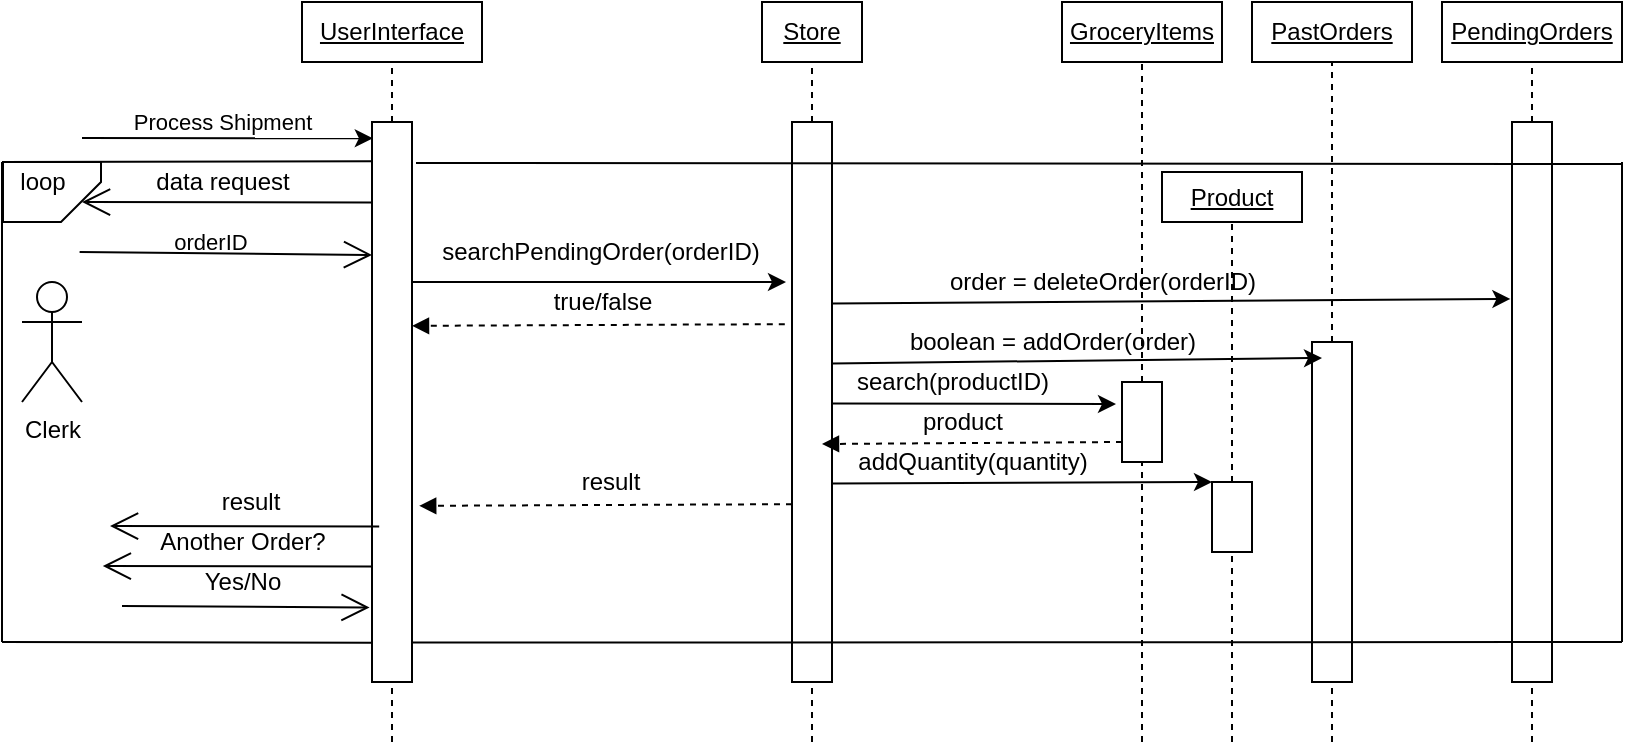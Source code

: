 <mxfile version="14.4.3" type="device"><diagram id="D5kV61fKvVQCKfypHPuU" name="Page-1"><mxGraphModel dx="509" dy="599" grid="1" gridSize="10" guides="1" tooltips="1" connect="1" arrows="1" fold="1" page="1" pageScale="1" pageWidth="850" pageHeight="1100" math="0" shadow="0"><root><mxCell id="0"/><mxCell id="1" parent="0"/><mxCell id="s387Du4q6Iaha0Bj0tpN-1" value="&lt;u&gt;UserInterface&lt;/u&gt;" style="rounded=0;whiteSpace=wrap;html=1;" parent="1" vertex="1"><mxGeometry x="170" y="40" width="90" height="30" as="geometry"/></mxCell><mxCell id="9oll0VTFof09vg2qlnQu-1" value="&lt;u&gt;Store&lt;/u&gt;" style="rounded=0;whiteSpace=wrap;html=1;" parent="1" vertex="1"><mxGeometry x="400" y="40" width="50" height="30" as="geometry"/></mxCell><mxCell id="9oll0VTFof09vg2qlnQu-2" value="&lt;u&gt;PendingOrders&lt;/u&gt;" style="rounded=0;whiteSpace=wrap;html=1;" parent="1" vertex="1"><mxGeometry x="740" y="40" width="90" height="30" as="geometry"/></mxCell><mxCell id="9oll0VTFof09vg2qlnQu-4" value="" style="rounded=0;whiteSpace=wrap;html=1;" parent="1" vertex="1"><mxGeometry x="205" y="100" width="20" height="280" as="geometry"/></mxCell><mxCell id="9oll0VTFof09vg2qlnQu-5" value="" style="endArrow=none;dashed=1;html=1;entryX=0.5;entryY=1;entryDx=0;entryDy=0;exitX=0.5;exitY=0;exitDx=0;exitDy=0;" parent="1" source="9oll0VTFof09vg2qlnQu-4" target="s387Du4q6Iaha0Bj0tpN-1" edge="1"><mxGeometry width="50" height="50" relative="1" as="geometry"><mxPoint x="250" y="300" as="sourcePoint"/><mxPoint x="300" y="250" as="targetPoint"/></mxGeometry></mxCell><mxCell id="9oll0VTFof09vg2qlnQu-6" value="" style="endArrow=none;dashed=1;html=1;entryX=0.5;entryY=1;entryDx=0;entryDy=0;" parent="1" target="9oll0VTFof09vg2qlnQu-4" edge="1"><mxGeometry width="50" height="50" relative="1" as="geometry"><mxPoint x="215" y="410" as="sourcePoint"/><mxPoint x="300" y="250" as="targetPoint"/></mxGeometry></mxCell><mxCell id="9oll0VTFof09vg2qlnQu-7" value="Clerk" style="shape=umlActor;verticalLabelPosition=bottom;verticalAlign=top;html=1;outlineConnect=0;" parent="1" vertex="1"><mxGeometry x="30" y="180" width="30" height="60" as="geometry"/></mxCell><mxCell id="9oll0VTFof09vg2qlnQu-12" value="&lt;span style=&quot;font-size: 11px ; background-color: rgb(255 , 255 , 255)&quot;&gt;orderID&lt;/span&gt;" style="text;html=1;align=center;verticalAlign=middle;resizable=0;points=[];autosize=1;" parent="1" vertex="1"><mxGeometry x="98.8" y="150" width="50" height="20" as="geometry"/></mxCell><mxCell id="9oll0VTFof09vg2qlnQu-13" value="" style="endArrow=open;endFill=1;endSize=12;html=1;entryX=0.06;entryY=0.291;entryDx=0;entryDy=0;entryPerimeter=0;" parent="1" edge="1"><mxGeometry width="160" relative="1" as="geometry"><mxPoint x="58.8" y="165" as="sourcePoint"/><mxPoint x="205.0" y="166.48" as="targetPoint"/></mxGeometry></mxCell><mxCell id="9oll0VTFof09vg2qlnQu-15" value="" style="rounded=0;whiteSpace=wrap;html=1;" parent="1" vertex="1"><mxGeometry x="415" y="100" width="20" height="280" as="geometry"/></mxCell><mxCell id="9oll0VTFof09vg2qlnQu-16" value="" style="endArrow=none;dashed=1;html=1;entryX=0.5;entryY=1;entryDx=0;entryDy=0;exitX=0.5;exitY=0;exitDx=0;exitDy=0;" parent="1" source="9oll0VTFof09vg2qlnQu-15" edge="1"><mxGeometry width="50" height="50" relative="1" as="geometry"><mxPoint x="460" y="300" as="sourcePoint"/><mxPoint x="425" y="70" as="targetPoint"/></mxGeometry></mxCell><mxCell id="9oll0VTFof09vg2qlnQu-17" value="" style="endArrow=none;dashed=1;html=1;entryX=0.5;entryY=1;entryDx=0;entryDy=0;" parent="1" target="9oll0VTFof09vg2qlnQu-15" edge="1"><mxGeometry width="50" height="50" relative="1" as="geometry"><mxPoint x="425" y="410" as="sourcePoint"/><mxPoint x="510" y="250" as="targetPoint"/></mxGeometry></mxCell><mxCell id="9oll0VTFof09vg2qlnQu-18" value="" style="endArrow=classic;html=1;" parent="1" edge="1"><mxGeometry width="50" height="50" relative="1" as="geometry"><mxPoint x="225" y="180" as="sourcePoint"/><mxPoint x="412" y="180" as="targetPoint"/></mxGeometry></mxCell><mxCell id="9oll0VTFof09vg2qlnQu-19" value="searchPendingOrder(orderID)&lt;span style=&quot;font-size: 11px ; background-color: rgb(255 , 255 , 255)&quot;&gt;&lt;br&gt;&lt;/span&gt;" style="text;html=1;align=center;verticalAlign=middle;resizable=0;points=[];autosize=1;" parent="1" vertex="1"><mxGeometry x="234" y="155" width="170" height="20" as="geometry"/></mxCell><mxCell id="9oll0VTFof09vg2qlnQu-20" value="" style="rounded=0;whiteSpace=wrap;html=1;" parent="1" vertex="1"><mxGeometry x="775" y="100" width="20" height="280" as="geometry"/></mxCell><mxCell id="9oll0VTFof09vg2qlnQu-21" value="" style="endArrow=none;dashed=1;html=1;entryX=0.5;entryY=1;entryDx=0;entryDy=0;exitX=0.5;exitY=0;exitDx=0;exitDy=0;" parent="1" source="9oll0VTFof09vg2qlnQu-20" edge="1"><mxGeometry width="50" height="50" relative="1" as="geometry"><mxPoint x="820" y="300" as="sourcePoint"/><mxPoint x="785" y="70" as="targetPoint"/></mxGeometry></mxCell><mxCell id="9oll0VTFof09vg2qlnQu-22" value="" style="endArrow=none;dashed=1;html=1;entryX=0.5;entryY=1;entryDx=0;entryDy=0;" parent="1" target="9oll0VTFof09vg2qlnQu-20" edge="1"><mxGeometry width="50" height="50" relative="1" as="geometry"><mxPoint x="785" y="410" as="sourcePoint"/><mxPoint x="870" y="250" as="targetPoint"/></mxGeometry></mxCell><mxCell id="9oll0VTFof09vg2qlnQu-34" value="" style="html=1;verticalAlign=bottom;labelBackgroundColor=none;endArrow=block;endFill=1;dashed=1;exitX=-0.2;exitY=0.611;exitDx=0;exitDy=0;exitPerimeter=0;entryX=0.98;entryY=0.614;entryDx=0;entryDy=0;entryPerimeter=0;" parent="1" edge="1"><mxGeometry width="160" relative="1" as="geometry"><mxPoint x="415" y="291.08" as="sourcePoint"/><mxPoint x="228.6" y="291.92" as="targetPoint"/></mxGeometry></mxCell><mxCell id="9oll0VTFof09vg2qlnQu-35" value="result" style="text;html=1;align=center;verticalAlign=middle;resizable=0;points=[];autosize=1;" parent="1" vertex="1"><mxGeometry x="299" y="270" width="50" height="20" as="geometry"/></mxCell><mxCell id="9oll0VTFof09vg2qlnQu-36" value="" style="endArrow=open;endFill=1;endSize=12;html=1;exitX=-0.02;exitY=0.651;exitDx=0;exitDy=0;exitPerimeter=0;" parent="1" edge="1"><mxGeometry width="160" relative="1" as="geometry"><mxPoint x="208.6" y="302.28" as="sourcePoint"/><mxPoint x="74" y="302" as="targetPoint"/></mxGeometry></mxCell><mxCell id="9oll0VTFof09vg2qlnQu-37" value="result" style="text;html=1;align=center;verticalAlign=middle;resizable=0;points=[];autosize=1;" parent="1" vertex="1"><mxGeometry x="119" y="280" width="50" height="20" as="geometry"/></mxCell><mxCell id="9oll0VTFof09vg2qlnQu-38" value="" style="endArrow=open;endFill=1;endSize=12;html=1;exitX=-0.02;exitY=0.651;exitDx=0;exitDy=0;exitPerimeter=0;" parent="1" edge="1"><mxGeometry width="160" relative="1" as="geometry"><mxPoint x="205.0" y="140.28" as="sourcePoint"/><mxPoint x="60" y="140" as="targetPoint"/></mxGeometry></mxCell><mxCell id="9oll0VTFof09vg2qlnQu-39" value="data request" style="text;html=1;align=center;verticalAlign=middle;resizable=0;points=[];autosize=1;" parent="1" vertex="1"><mxGeometry x="90" y="120" width="80" height="20" as="geometry"/></mxCell><mxCell id="9oll0VTFof09vg2qlnQu-40" value="" style="endArrow=classic;html=1;entryX=0.02;entryY=0.029;entryDx=0;entryDy=0;entryPerimeter=0;" parent="1" target="9oll0VTFof09vg2qlnQu-4" edge="1"><mxGeometry width="50" height="50" relative="1" as="geometry"><mxPoint x="60" y="108" as="sourcePoint"/><mxPoint x="260" y="190" as="targetPoint"/></mxGeometry></mxCell><mxCell id="9oll0VTFof09vg2qlnQu-41" value="&lt;span style=&quot;font-size: 11px ; background-color: rgb(255 , 255 , 255)&quot;&gt;Process Shipment&lt;/span&gt;" style="text;html=1;align=center;verticalAlign=middle;resizable=0;points=[];autosize=1;" parent="1" vertex="1"><mxGeometry x="75" y="90" width="110" height="20" as="geometry"/></mxCell><mxCell id="874wy22U7uvLE799V00Y-1" value="" style="html=1;verticalAlign=bottom;labelBackgroundColor=none;endArrow=block;endFill=1;dashed=1;exitX=-0.2;exitY=0.611;exitDx=0;exitDy=0;exitPerimeter=0;entryX=0.98;entryY=0.614;entryDx=0;entryDy=0;entryPerimeter=0;" edge="1" parent="1"><mxGeometry width="160" relative="1" as="geometry"><mxPoint x="411.4" y="201.08" as="sourcePoint"/><mxPoint x="225.0" y="201.92" as="targetPoint"/></mxGeometry></mxCell><mxCell id="874wy22U7uvLE799V00Y-2" value="true/false" style="text;html=1;align=center;verticalAlign=middle;resizable=0;points=[];autosize=1;" vertex="1" parent="1"><mxGeometry x="285.4" y="180" width="70" height="20" as="geometry"/></mxCell><mxCell id="874wy22U7uvLE799V00Y-3" value="&lt;u&gt;PastOrders&lt;/u&gt;" style="rounded=0;whiteSpace=wrap;html=1;" vertex="1" parent="1"><mxGeometry x="645" y="40" width="80" height="30" as="geometry"/></mxCell><mxCell id="874wy22U7uvLE799V00Y-4" value="" style="rounded=0;whiteSpace=wrap;html=1;" vertex="1" parent="1"><mxGeometry x="675" y="210" width="20" height="170" as="geometry"/></mxCell><mxCell id="874wy22U7uvLE799V00Y-5" value="" style="endArrow=none;dashed=1;html=1;entryX=0.5;entryY=1;entryDx=0;entryDy=0;exitX=0.5;exitY=0;exitDx=0;exitDy=0;" edge="1" parent="1" source="874wy22U7uvLE799V00Y-4"><mxGeometry width="50" height="50" relative="1" as="geometry"><mxPoint x="720" y="300" as="sourcePoint"/><mxPoint x="685" y="70" as="targetPoint"/></mxGeometry></mxCell><mxCell id="874wy22U7uvLE799V00Y-6" value="" style="endArrow=none;dashed=1;html=1;entryX=0.5;entryY=1;entryDx=0;entryDy=0;" edge="1" parent="1" target="874wy22U7uvLE799V00Y-4"><mxGeometry width="50" height="50" relative="1" as="geometry"><mxPoint x="685" y="410" as="sourcePoint"/><mxPoint x="770" y="250" as="targetPoint"/></mxGeometry></mxCell><mxCell id="874wy22U7uvLE799V00Y-7" value="" style="endArrow=classic;html=1;exitX=0.96;exitY=0.574;exitDx=0;exitDy=0;exitPerimeter=0;entryX=-0.04;entryY=0.316;entryDx=0;entryDy=0;entryPerimeter=0;" edge="1" parent="1"><mxGeometry width="50" height="50" relative="1" as="geometry"><mxPoint x="435" y="190.72" as="sourcePoint"/><mxPoint x="774.2" y="188.48" as="targetPoint"/></mxGeometry></mxCell><mxCell id="874wy22U7uvLE799V00Y-8" value="order = deleteOrder(orderID)" style="text;html=1;align=center;verticalAlign=middle;resizable=0;points=[];autosize=1;" vertex="1" parent="1"><mxGeometry x="484.8" y="170" width="170" height="20" as="geometry"/></mxCell><mxCell id="874wy22U7uvLE799V00Y-9" value="" style="endArrow=classic;html=1;exitX=0.96;exitY=0.574;exitDx=0;exitDy=0;exitPerimeter=0;entryX=0.25;entryY=0.047;entryDx=0;entryDy=0;entryPerimeter=0;" edge="1" parent="1" target="874wy22U7uvLE799V00Y-4"><mxGeometry width="50" height="50" relative="1" as="geometry"><mxPoint x="435" y="220.72" as="sourcePoint"/><mxPoint x="670" y="218" as="targetPoint"/></mxGeometry></mxCell><mxCell id="874wy22U7uvLE799V00Y-10" value="boolean = addOrder(order)" style="text;html=1;align=center;verticalAlign=middle;resizable=0;points=[];autosize=1;" vertex="1" parent="1"><mxGeometry x="465" y="200" width="160" height="20" as="geometry"/></mxCell><mxCell id="874wy22U7uvLE799V00Y-11" value="&lt;u&gt;GroceryItems&lt;/u&gt;" style="rounded=0;whiteSpace=wrap;html=1;" vertex="1" parent="1"><mxGeometry x="550" y="40" width="80" height="30" as="geometry"/></mxCell><mxCell id="874wy22U7uvLE799V00Y-12" value="" style="rounded=0;whiteSpace=wrap;html=1;" vertex="1" parent="1"><mxGeometry x="580" y="230" width="20" height="40" as="geometry"/></mxCell><mxCell id="874wy22U7uvLE799V00Y-13" value="" style="endArrow=none;dashed=1;html=1;entryX=0.5;entryY=1;entryDx=0;entryDy=0;exitX=0.5;exitY=0;exitDx=0;exitDy=0;" edge="1" parent="1" source="874wy22U7uvLE799V00Y-12"><mxGeometry width="50" height="50" relative="1" as="geometry"><mxPoint x="625" y="300" as="sourcePoint"/><mxPoint x="590" y="70" as="targetPoint"/></mxGeometry></mxCell><mxCell id="874wy22U7uvLE799V00Y-14" value="" style="endArrow=none;dashed=1;html=1;entryX=0.5;entryY=1;entryDx=0;entryDy=0;" edge="1" parent="1" target="874wy22U7uvLE799V00Y-12"><mxGeometry width="50" height="50" relative="1" as="geometry"><mxPoint x="590" y="410" as="sourcePoint"/><mxPoint x="675" y="250" as="targetPoint"/></mxGeometry></mxCell><mxCell id="874wy22U7uvLE799V00Y-17" value="" style="endArrow=classic;html=1;exitX=0.96;exitY=0.574;exitDx=0;exitDy=0;exitPerimeter=0;" edge="1" parent="1"><mxGeometry width="50" height="50" relative="1" as="geometry"><mxPoint x="435" y="240.72" as="sourcePoint"/><mxPoint x="577" y="241" as="targetPoint"/></mxGeometry></mxCell><mxCell id="874wy22U7uvLE799V00Y-18" value="search(productID)" style="text;html=1;align=center;verticalAlign=middle;resizable=0;points=[];autosize=1;" vertex="1" parent="1"><mxGeometry x="440" y="220" width="110" height="20" as="geometry"/></mxCell><mxCell id="874wy22U7uvLE799V00Y-21" value="" style="html=1;verticalAlign=bottom;labelBackgroundColor=none;endArrow=block;endFill=1;dashed=1;exitX=-0.2;exitY=0.611;exitDx=0;exitDy=0;exitPerimeter=0;entryX=0.75;entryY=0.575;entryDx=0;entryDy=0;entryPerimeter=0;" edge="1" parent="1" target="9oll0VTFof09vg2qlnQu-15"><mxGeometry width="160" relative="1" as="geometry"><mxPoint x="580" y="260.0" as="sourcePoint"/><mxPoint x="440" y="261" as="targetPoint"/></mxGeometry></mxCell><mxCell id="874wy22U7uvLE799V00Y-22" value="product" style="text;html=1;align=center;verticalAlign=middle;resizable=0;points=[];autosize=1;" vertex="1" parent="1"><mxGeometry x="470" y="240" width="60" height="20" as="geometry"/></mxCell><mxCell id="874wy22U7uvLE799V00Y-24" value="&lt;u&gt;Product&lt;/u&gt;" style="rounded=0;whiteSpace=wrap;html=1;" vertex="1" parent="1"><mxGeometry x="600" y="125" width="70" height="25" as="geometry"/></mxCell><mxCell id="874wy22U7uvLE799V00Y-25" value="" style="rounded=0;whiteSpace=wrap;html=1;" vertex="1" parent="1"><mxGeometry x="625" y="280" width="20" height="35" as="geometry"/></mxCell><mxCell id="874wy22U7uvLE799V00Y-26" value="" style="endArrow=none;dashed=1;html=1;entryX=0.5;entryY=1;entryDx=0;entryDy=0;exitX=0.5;exitY=0;exitDx=0;exitDy=0;" edge="1" parent="1" source="874wy22U7uvLE799V00Y-25" target="874wy22U7uvLE799V00Y-24"><mxGeometry width="50" height="50" relative="1" as="geometry"><mxPoint x="540" y="300" as="sourcePoint"/><mxPoint x="505" y="70" as="targetPoint"/></mxGeometry></mxCell><mxCell id="874wy22U7uvLE799V00Y-27" value="" style="endArrow=none;dashed=1;html=1;entryX=0.5;entryY=1;entryDx=0;entryDy=0;" edge="1" parent="1" target="874wy22U7uvLE799V00Y-25"><mxGeometry width="50" height="50" relative="1" as="geometry"><mxPoint x="635" y="410" as="sourcePoint"/><mxPoint x="590" y="250" as="targetPoint"/></mxGeometry></mxCell><mxCell id="874wy22U7uvLE799V00Y-28" value="" style="endArrow=classic;html=1;exitX=0.96;exitY=0.574;exitDx=0;exitDy=0;exitPerimeter=0;entryX=0;entryY=0;entryDx=0;entryDy=0;" edge="1" parent="1" target="874wy22U7uvLE799V00Y-25"><mxGeometry width="50" height="50" relative="1" as="geometry"><mxPoint x="435" y="280.72" as="sourcePoint"/><mxPoint x="577" y="281" as="targetPoint"/></mxGeometry></mxCell><mxCell id="874wy22U7uvLE799V00Y-29" value="addQuantity(quantity)" style="text;html=1;align=center;verticalAlign=middle;resizable=0;points=[];autosize=1;" vertex="1" parent="1"><mxGeometry x="440" y="260" width="130" height="20" as="geometry"/></mxCell><mxCell id="874wy22U7uvLE799V00Y-30" value="" style="endArrow=open;endFill=1;endSize=12;html=1;exitX=-0.02;exitY=0.651;exitDx=0;exitDy=0;exitPerimeter=0;" edge="1" parent="1"><mxGeometry width="160" relative="1" as="geometry"><mxPoint x="205.0" y="322.28" as="sourcePoint"/><mxPoint x="70.4" y="322" as="targetPoint"/></mxGeometry></mxCell><mxCell id="874wy22U7uvLE799V00Y-31" value="Another Order?" style="text;html=1;align=center;verticalAlign=middle;resizable=0;points=[];autosize=1;" vertex="1" parent="1"><mxGeometry x="90" y="300" width="100" height="20" as="geometry"/></mxCell><mxCell id="874wy22U7uvLE799V00Y-32" value="" style="endArrow=open;endFill=1;endSize=12;html=1;entryX=-0.06;entryY=0.867;entryDx=0;entryDy=0;entryPerimeter=0;" edge="1" parent="1" target="9oll0VTFof09vg2qlnQu-4"><mxGeometry width="160" relative="1" as="geometry"><mxPoint x="80" y="342" as="sourcePoint"/><mxPoint x="180" y="370" as="targetPoint"/></mxGeometry></mxCell><mxCell id="874wy22U7uvLE799V00Y-33" value="Yes/No" style="text;html=1;align=center;verticalAlign=middle;resizable=0;points=[];autosize=1;" vertex="1" parent="1"><mxGeometry x="115" y="320" width="50" height="20" as="geometry"/></mxCell><mxCell id="874wy22U7uvLE799V00Y-34" value="" style="endArrow=none;html=1;" edge="1" parent="1"><mxGeometry width="50" height="50" relative="1" as="geometry"><mxPoint x="20" y="360" as="sourcePoint"/><mxPoint x="20" y="120" as="targetPoint"/></mxGeometry></mxCell><mxCell id="874wy22U7uvLE799V00Y-35" value="" style="endArrow=none;html=1;entryX=-0.02;entryY=0.07;entryDx=0;entryDy=0;entryPerimeter=0;" edge="1" parent="1" target="9oll0VTFof09vg2qlnQu-4"><mxGeometry width="50" height="50" relative="1" as="geometry"><mxPoint x="20" y="120" as="sourcePoint"/><mxPoint x="190" y="120" as="targetPoint"/></mxGeometry></mxCell><mxCell id="874wy22U7uvLE799V00Y-36" value="" style="endArrow=none;html=1;entryX=0.02;entryY=0.93;entryDx=0;entryDy=0;entryPerimeter=0;" edge="1" parent="1" target="9oll0VTFof09vg2qlnQu-4"><mxGeometry width="50" height="50" relative="1" as="geometry"><mxPoint x="20" y="360" as="sourcePoint"/><mxPoint x="260" y="300" as="targetPoint"/></mxGeometry></mxCell><mxCell id="874wy22U7uvLE799V00Y-37" value="" style="endArrow=none;html=1;exitX=1.1;exitY=0.073;exitDx=0;exitDy=0;exitPerimeter=0;" edge="1" parent="1" source="9oll0VTFof09vg2qlnQu-4"><mxGeometry width="50" height="50" relative="1" as="geometry"><mxPoint x="230" y="121" as="sourcePoint"/><mxPoint x="830" y="121" as="targetPoint"/></mxGeometry></mxCell><mxCell id="874wy22U7uvLE799V00Y-38" value="" style="endArrow=none;html=1;exitX=1.18;exitY=0.076;exitDx=0;exitDy=0;exitPerimeter=0;" edge="1" parent="1"><mxGeometry width="50" height="50" relative="1" as="geometry"><mxPoint x="225.0" y="360.28" as="sourcePoint"/><mxPoint x="830" y="360" as="targetPoint"/></mxGeometry></mxCell><mxCell id="874wy22U7uvLE799V00Y-39" value="" style="endArrow=none;html=1;" edge="1" parent="1"><mxGeometry width="50" height="50" relative="1" as="geometry"><mxPoint x="830" y="360" as="sourcePoint"/><mxPoint x="830" y="120" as="targetPoint"/></mxGeometry></mxCell><mxCell id="874wy22U7uvLE799V00Y-40" value="" style="shape=card;whiteSpace=wrap;html=1;rotation=-180;size=20;" vertex="1" parent="1"><mxGeometry x="20.5" y="120" width="49" height="30" as="geometry"/></mxCell><mxCell id="874wy22U7uvLE799V00Y-41" value="loop" style="text;html=1;align=center;verticalAlign=middle;resizable=0;points=[];autosize=1;" vertex="1" parent="1"><mxGeometry x="20" y="120" width="40" height="20" as="geometry"/></mxCell></root></mxGraphModel></diagram></mxfile>